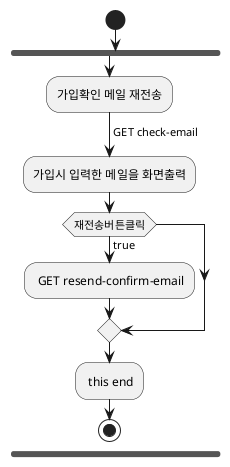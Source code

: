 @startuml

start
fork
    :가입확인 메일 재전송;
    -> GET check-email;
    :가입시 입력한 메일을 화면출력;
    if (재전송버튼클릭) then (true)
        : GET resend-confirm-email;
    endif
    : this end;

stop

@enduml
